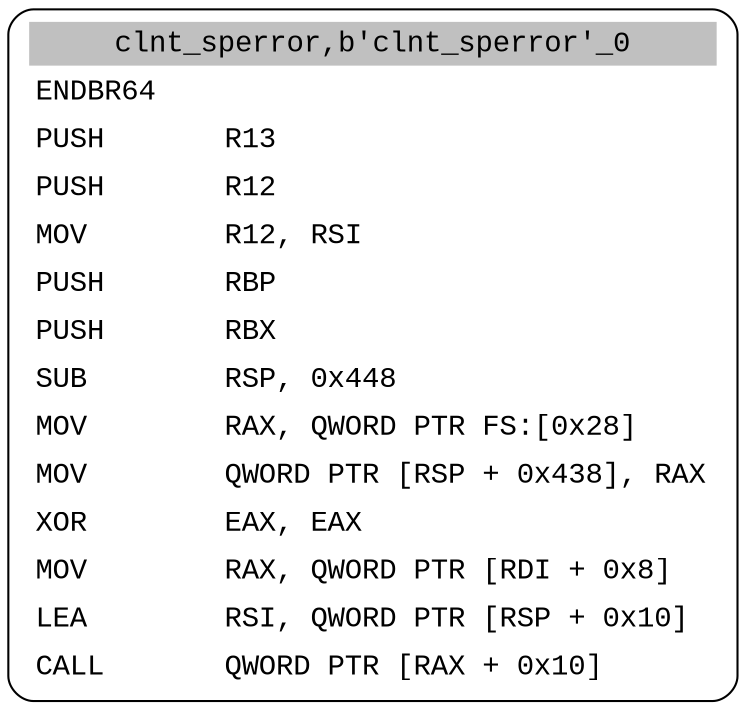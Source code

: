 digraph asm_graph {
928 [
shape="Mrecord" fontname="Courier New"label =<<table border="0" cellborder="0" cellpadding="3"><tr><td align="center" colspan="2" bgcolor="grey">clnt_sperror,b'clnt_sperror'_0</td></tr><tr><td align="left">ENDBR64    </td></tr><tr><td align="left">PUSH       R13</td></tr><tr><td align="left">PUSH       R12</td></tr><tr><td align="left">MOV        R12, RSI</td></tr><tr><td align="left">PUSH       RBP</td></tr><tr><td align="left">PUSH       RBX</td></tr><tr><td align="left">SUB        RSP, 0x448</td></tr><tr><td align="left">MOV        RAX, QWORD PTR FS:[0x28]</td></tr><tr><td align="left">MOV        QWORD PTR [RSP + 0x438], RAX</td></tr><tr><td align="left">XOR        EAX, EAX</td></tr><tr><td align="left">MOV        RAX, QWORD PTR [RDI + 0x8]</td></tr><tr><td align="left">LEA        RSI, QWORD PTR [RSP + 0x10]</td></tr><tr><td align="left">CALL       QWORD PTR [RAX + 0x10]</td></tr></table>> ];
}